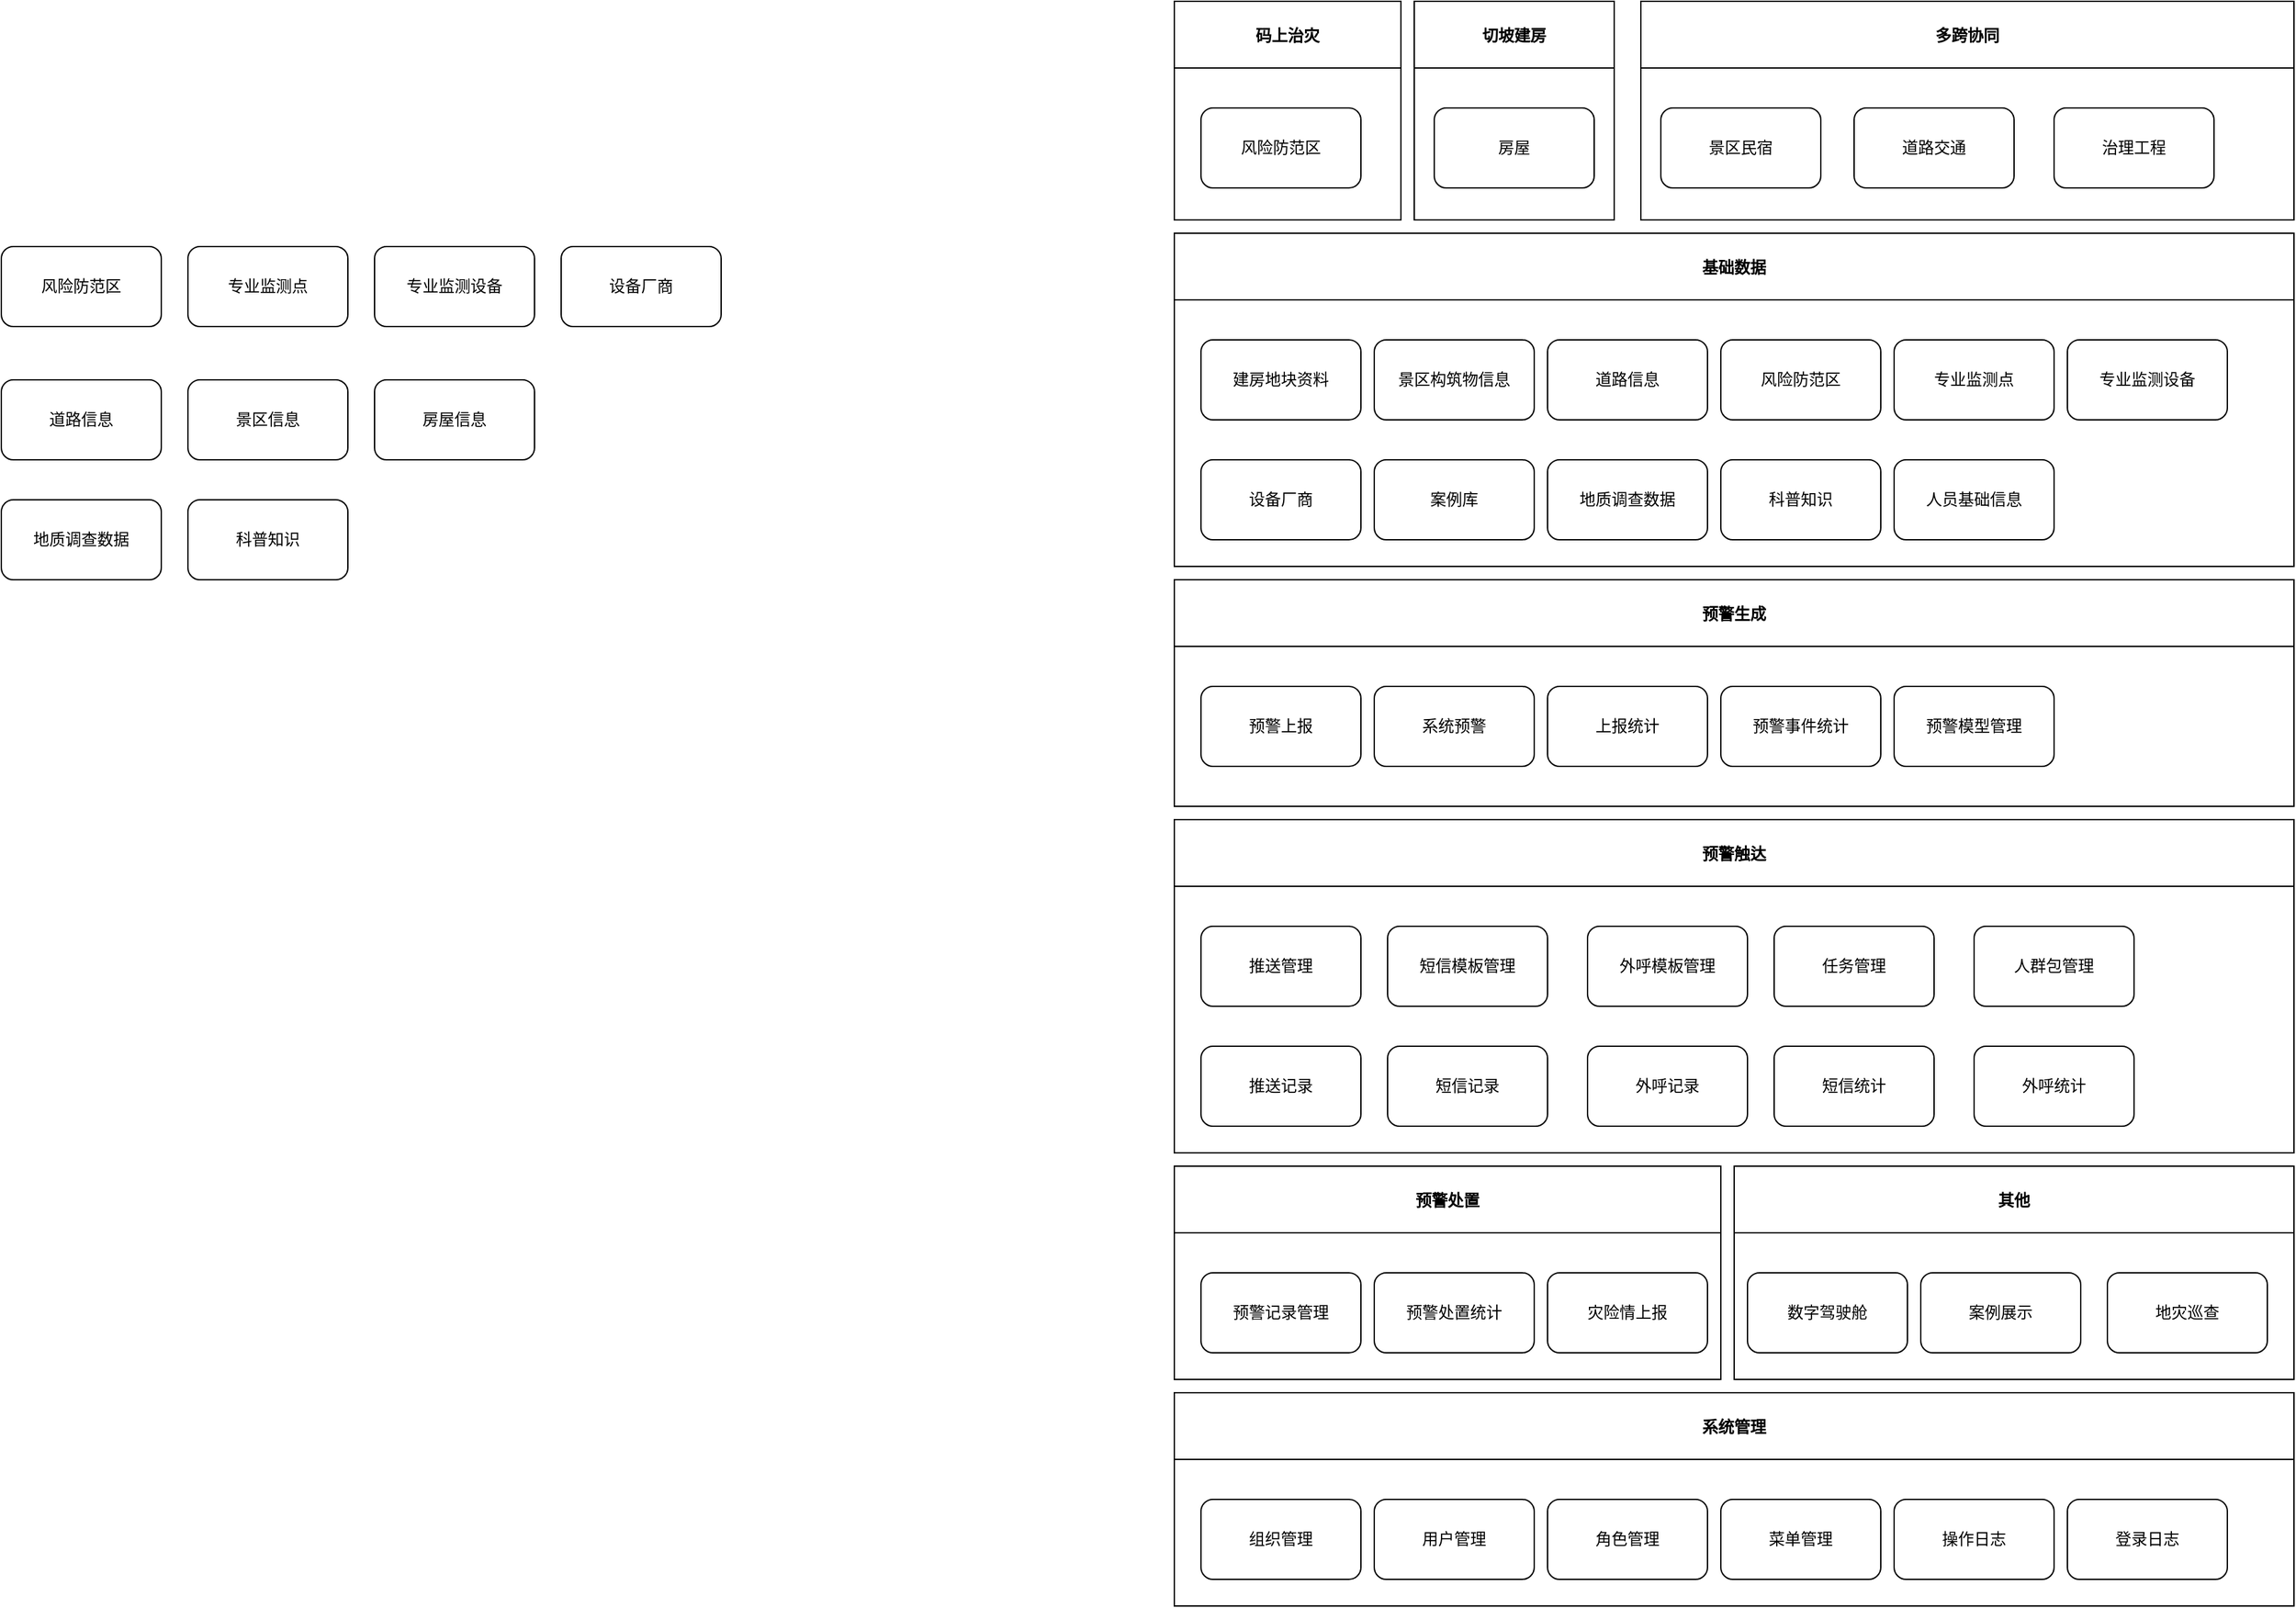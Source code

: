 <mxfile version="20.2.3" type="github">
  <diagram id="kn4RItxIjhbV55qoLQgQ" name="Page-1">
    <mxGraphModel dx="3151" dy="2005" grid="1" gridSize="10" guides="1" tooltips="1" connect="1" arrows="1" fold="1" page="1" pageScale="1" pageWidth="827" pageHeight="1169" math="0" shadow="0">
      <root>
        <mxCell id="0" />
        <mxCell id="1" parent="0" />
        <mxCell id="KBvXtt3DKamvC6KUMFuS-26" value="切坡建房" style="swimlane;fontColor=default;strokeColor=default;fillColor=default;startSize=50;" parent="1" vertex="1">
          <mxGeometry y="-584" width="150" height="164" as="geometry" />
        </mxCell>
        <mxCell id="KBvXtt3DKamvC6KUMFuS-29" value="&lt;span&gt;房屋&lt;/span&gt;" style="whiteSpace=wrap;html=1;rounded=1;labelBackgroundColor=default;fillColor=default;strokeColor=default;fontColor=default;" parent="KBvXtt3DKamvC6KUMFuS-26" vertex="1">
          <mxGeometry x="15" y="80" width="120" height="60" as="geometry" />
        </mxCell>
        <mxCell id="KBvXtt3DKamvC6KUMFuS-31" value="基础数据" style="swimlane;fontColor=default;strokeColor=default;fillColor=default;startSize=50;" parent="1" vertex="1">
          <mxGeometry x="-180" y="-410" width="840" height="250" as="geometry" />
        </mxCell>
        <mxCell id="KBvXtt3DKamvC6KUMFuS-49" value="风险防范区" style="rounded=1;whiteSpace=wrap;html=1;labelBackgroundColor=default;fontColor=default;strokeColor=default;fillColor=default;" parent="KBvXtt3DKamvC6KUMFuS-31" vertex="1">
          <mxGeometry x="410" y="80" width="120" height="60" as="geometry" />
        </mxCell>
        <mxCell id="KBvXtt3DKamvC6KUMFuS-50" value="专业监测点" style="rounded=1;whiteSpace=wrap;html=1;labelBackgroundColor=default;fontColor=default;strokeColor=default;fillColor=default;" parent="KBvXtt3DKamvC6KUMFuS-31" vertex="1">
          <mxGeometry x="540" y="80" width="120" height="60" as="geometry" />
        </mxCell>
        <mxCell id="KBvXtt3DKamvC6KUMFuS-51" value="专业监测设备" style="rounded=1;whiteSpace=wrap;html=1;labelBackgroundColor=default;fontColor=default;strokeColor=default;fillColor=default;" parent="KBvXtt3DKamvC6KUMFuS-31" vertex="1">
          <mxGeometry x="670" y="80" width="120" height="60" as="geometry" />
        </mxCell>
        <mxCell id="KBvXtt3DKamvC6KUMFuS-52" value="设备厂商" style="rounded=1;whiteSpace=wrap;html=1;labelBackgroundColor=default;fontColor=default;strokeColor=default;fillColor=default;" parent="KBvXtt3DKamvC6KUMFuS-31" vertex="1">
          <mxGeometry x="20" y="170" width="120" height="60" as="geometry" />
        </mxCell>
        <mxCell id="KBvXtt3DKamvC6KUMFuS-53" value="案例库" style="rounded=1;whiteSpace=wrap;html=1;labelBackgroundColor=default;fontColor=default;strokeColor=default;fillColor=default;" parent="KBvXtt3DKamvC6KUMFuS-31" vertex="1">
          <mxGeometry x="150" y="170" width="120" height="60" as="geometry" />
        </mxCell>
        <mxCell id="KBvXtt3DKamvC6KUMFuS-54" value="地质调查数据" style="rounded=1;whiteSpace=wrap;html=1;labelBackgroundColor=default;fontColor=default;strokeColor=default;fillColor=default;" parent="KBvXtt3DKamvC6KUMFuS-31" vertex="1">
          <mxGeometry x="280" y="170" width="120" height="60" as="geometry" />
        </mxCell>
        <mxCell id="KBvXtt3DKamvC6KUMFuS-55" value="科普知识" style="rounded=1;whiteSpace=wrap;html=1;labelBackgroundColor=default;fontColor=default;strokeColor=default;fillColor=default;" parent="KBvXtt3DKamvC6KUMFuS-31" vertex="1">
          <mxGeometry x="410" y="170" width="120" height="60" as="geometry" />
        </mxCell>
        <mxCell id="KBvXtt3DKamvC6KUMFuS-16" value="建房地块资料" style="whiteSpace=wrap;html=1;rounded=1;fillColor=default;strokeColor=default;fontColor=default;labelBackgroundColor=default;" parent="KBvXtt3DKamvC6KUMFuS-31" vertex="1">
          <mxGeometry x="20" y="80" width="120" height="60" as="geometry" />
        </mxCell>
        <mxCell id="KBvXtt3DKamvC6KUMFuS-114" value="景区构筑物信息" style="whiteSpace=wrap;html=1;rounded=1;fillColor=default;strokeColor=default;fontColor=default;labelBackgroundColor=default;" parent="KBvXtt3DKamvC6KUMFuS-31" vertex="1">
          <mxGeometry x="150" y="80" width="120" height="60" as="geometry" />
        </mxCell>
        <mxCell id="KBvXtt3DKamvC6KUMFuS-115" value="道路信息" style="whiteSpace=wrap;html=1;rounded=1;fillColor=default;strokeColor=default;fontColor=default;labelBackgroundColor=default;" parent="KBvXtt3DKamvC6KUMFuS-31" vertex="1">
          <mxGeometry x="280" y="80" width="120" height="60" as="geometry" />
        </mxCell>
        <mxCell id="KBvXtt3DKamvC6KUMFuS-124" value="人员基础信息" style="rounded=1;whiteSpace=wrap;html=1;labelBackgroundColor=default;fontColor=default;strokeColor=default;fillColor=default;" parent="KBvXtt3DKamvC6KUMFuS-31" vertex="1">
          <mxGeometry x="540" y="170" width="120" height="60" as="geometry" />
        </mxCell>
        <mxCell id="KBvXtt3DKamvC6KUMFuS-56" value="预警生成" style="swimlane;fontColor=default;strokeColor=default;fillColor=default;startSize=50;" parent="1" vertex="1">
          <mxGeometry x="-180" y="-150" width="840" height="170" as="geometry" />
        </mxCell>
        <mxCell id="KBvXtt3DKamvC6KUMFuS-57" value="系统预警" style="rounded=1;whiteSpace=wrap;html=1;labelBackgroundColor=default;fontColor=default;strokeColor=default;fillColor=default;" parent="KBvXtt3DKamvC6KUMFuS-56" vertex="1">
          <mxGeometry x="150" y="80" width="120" height="60" as="geometry" />
        </mxCell>
        <mxCell id="KBvXtt3DKamvC6KUMFuS-64" value="预警上报" style="rounded=1;whiteSpace=wrap;html=1;labelBackgroundColor=default;fontColor=default;strokeColor=default;fillColor=default;" parent="KBvXtt3DKamvC6KUMFuS-56" vertex="1">
          <mxGeometry x="20" y="80" width="120" height="60" as="geometry" />
        </mxCell>
        <mxCell id="KBvXtt3DKamvC6KUMFuS-68" value="上报统计" style="rounded=1;whiteSpace=wrap;html=1;labelBackgroundColor=default;fontColor=default;strokeColor=default;fillColor=default;" parent="KBvXtt3DKamvC6KUMFuS-56" vertex="1">
          <mxGeometry x="280" y="80" width="120" height="60" as="geometry" />
        </mxCell>
        <mxCell id="KBvXtt3DKamvC6KUMFuS-69" value="预警事件统计" style="rounded=1;whiteSpace=wrap;html=1;labelBackgroundColor=default;fontColor=default;strokeColor=default;fillColor=default;" parent="KBvXtt3DKamvC6KUMFuS-56" vertex="1">
          <mxGeometry x="410" y="80" width="120" height="60" as="geometry" />
        </mxCell>
        <mxCell id="KBvXtt3DKamvC6KUMFuS-70" value="预警模型管理" style="rounded=1;whiteSpace=wrap;html=1;labelBackgroundColor=default;fontColor=default;strokeColor=default;fillColor=default;" parent="KBvXtt3DKamvC6KUMFuS-56" vertex="1">
          <mxGeometry x="540" y="80" width="120" height="60" as="geometry" />
        </mxCell>
        <mxCell id="KBvXtt3DKamvC6KUMFuS-65" value="预警处置" style="swimlane;fontColor=default;strokeColor=default;fillColor=default;startSize=50;" parent="1" vertex="1">
          <mxGeometry x="-180" y="290" width="410" height="160" as="geometry" />
        </mxCell>
        <mxCell id="KBvXtt3DKamvC6KUMFuS-66" value="灾险情上报" style="rounded=1;whiteSpace=wrap;html=1;labelBackgroundColor=default;fontColor=default;strokeColor=default;fillColor=default;" parent="KBvXtt3DKamvC6KUMFuS-65" vertex="1">
          <mxGeometry x="280" y="80" width="120" height="60" as="geometry" />
        </mxCell>
        <mxCell id="KBvXtt3DKamvC6KUMFuS-72" value="预警处置统计" style="rounded=1;whiteSpace=wrap;html=1;labelBackgroundColor=default;fontColor=default;strokeColor=default;fillColor=default;" parent="KBvXtt3DKamvC6KUMFuS-65" vertex="1">
          <mxGeometry x="150" y="80" width="120" height="60" as="geometry" />
        </mxCell>
        <mxCell id="KBvXtt3DKamvC6KUMFuS-71" value="预警记录管理" style="rounded=1;whiteSpace=wrap;html=1;labelBackgroundColor=default;fontColor=default;strokeColor=default;fillColor=default;" parent="KBvXtt3DKamvC6KUMFuS-65" vertex="1">
          <mxGeometry x="20" y="80" width="120" height="60" as="geometry" />
        </mxCell>
        <mxCell id="KBvXtt3DKamvC6KUMFuS-84" value="其他" style="swimlane;fontColor=default;strokeColor=default;fillColor=default;startSize=50;" parent="1" vertex="1">
          <mxGeometry x="240" y="290" width="420" height="160" as="geometry" />
        </mxCell>
        <mxCell id="KBvXtt3DKamvC6KUMFuS-85" value="案例展示" style="rounded=1;whiteSpace=wrap;html=1;labelBackgroundColor=default;fontColor=default;strokeColor=default;fillColor=default;" parent="KBvXtt3DKamvC6KUMFuS-84" vertex="1">
          <mxGeometry x="140" y="80" width="120" height="60" as="geometry" />
        </mxCell>
        <mxCell id="KBvXtt3DKamvC6KUMFuS-86" value="数字驾驶舱" style="rounded=1;whiteSpace=wrap;html=1;labelBackgroundColor=default;fontColor=default;strokeColor=default;fillColor=default;" parent="KBvXtt3DKamvC6KUMFuS-84" vertex="1">
          <mxGeometry x="10" y="80" width="120" height="60" as="geometry" />
        </mxCell>
        <mxCell id="KBvXtt3DKamvC6KUMFuS-67" value="地灾巡查" style="rounded=1;whiteSpace=wrap;html=1;labelBackgroundColor=default;fontColor=default;strokeColor=default;fillColor=default;" parent="KBvXtt3DKamvC6KUMFuS-84" vertex="1">
          <mxGeometry x="280" y="80" width="120" height="60" as="geometry" />
        </mxCell>
        <mxCell id="KBvXtt3DKamvC6KUMFuS-96" value="系统管理" style="swimlane;fontColor=default;strokeColor=default;fillColor=default;startSize=50;" parent="1" vertex="1">
          <mxGeometry x="-180" y="460" width="840" height="160" as="geometry" />
        </mxCell>
        <mxCell id="KBvXtt3DKamvC6KUMFuS-97" value="用户管理" style="rounded=1;whiteSpace=wrap;html=1;labelBackgroundColor=default;fontColor=default;strokeColor=default;fillColor=default;" parent="KBvXtt3DKamvC6KUMFuS-96" vertex="1">
          <mxGeometry x="150" y="80" width="120" height="60" as="geometry" />
        </mxCell>
        <mxCell id="KBvXtt3DKamvC6KUMFuS-98" value="组织管理" style="rounded=1;whiteSpace=wrap;html=1;labelBackgroundColor=default;fontColor=default;strokeColor=default;fillColor=default;" parent="KBvXtt3DKamvC6KUMFuS-96" vertex="1">
          <mxGeometry x="20" y="80" width="120" height="60" as="geometry" />
        </mxCell>
        <mxCell id="KBvXtt3DKamvC6KUMFuS-99" value="角色管理" style="rounded=1;whiteSpace=wrap;html=1;labelBackgroundColor=default;fontColor=default;strokeColor=default;fillColor=default;" parent="KBvXtt3DKamvC6KUMFuS-96" vertex="1">
          <mxGeometry x="280" y="80" width="120" height="60" as="geometry" />
        </mxCell>
        <mxCell id="KBvXtt3DKamvC6KUMFuS-100" value="菜单管理" style="rounded=1;whiteSpace=wrap;html=1;labelBackgroundColor=default;fontColor=default;strokeColor=default;fillColor=default;" parent="KBvXtt3DKamvC6KUMFuS-96" vertex="1">
          <mxGeometry x="410" y="80" width="120" height="60" as="geometry" />
        </mxCell>
        <mxCell id="KBvXtt3DKamvC6KUMFuS-101" value="操作日志" style="rounded=1;whiteSpace=wrap;html=1;labelBackgroundColor=default;fontColor=default;strokeColor=default;fillColor=default;" parent="KBvXtt3DKamvC6KUMFuS-96" vertex="1">
          <mxGeometry x="540" y="80" width="120" height="60" as="geometry" />
        </mxCell>
        <mxCell id="KBvXtt3DKamvC6KUMFuS-102" value="登录日志" style="rounded=1;whiteSpace=wrap;html=1;labelBackgroundColor=default;fontColor=default;strokeColor=default;fillColor=default;" parent="KBvXtt3DKamvC6KUMFuS-96" vertex="1">
          <mxGeometry x="670" y="80" width="120" height="60" as="geometry" />
        </mxCell>
        <mxCell id="KBvXtt3DKamvC6KUMFuS-103" value="预警触达" style="swimlane;fontColor=default;strokeColor=default;fillColor=default;startSize=50;" parent="1" vertex="1">
          <mxGeometry x="-180" y="30" width="840" height="250" as="geometry" />
        </mxCell>
        <mxCell id="KBvXtt3DKamvC6KUMFuS-104" value="短信模板管理" style="rounded=1;whiteSpace=wrap;html=1;labelBackgroundColor=default;fontColor=default;strokeColor=default;fillColor=default;" parent="KBvXtt3DKamvC6KUMFuS-103" vertex="1">
          <mxGeometry x="160" y="80" width="120" height="60" as="geometry" />
        </mxCell>
        <mxCell id="KBvXtt3DKamvC6KUMFuS-105" value="推送管理" style="rounded=1;whiteSpace=wrap;html=1;labelBackgroundColor=default;fontColor=default;strokeColor=default;fillColor=default;" parent="KBvXtt3DKamvC6KUMFuS-103" vertex="1">
          <mxGeometry x="20" y="80" width="120" height="60" as="geometry" />
        </mxCell>
        <mxCell id="KBvXtt3DKamvC6KUMFuS-106" value="外呼模板管理" style="rounded=1;whiteSpace=wrap;html=1;labelBackgroundColor=default;fontColor=default;strokeColor=default;fillColor=default;" parent="KBvXtt3DKamvC6KUMFuS-103" vertex="1">
          <mxGeometry x="310" y="80" width="120" height="60" as="geometry" />
        </mxCell>
        <mxCell id="KBvXtt3DKamvC6KUMFuS-107" value="任务管理" style="rounded=1;whiteSpace=wrap;html=1;labelBackgroundColor=default;fontColor=default;strokeColor=default;fillColor=default;" parent="KBvXtt3DKamvC6KUMFuS-103" vertex="1">
          <mxGeometry x="450" y="80" width="120" height="60" as="geometry" />
        </mxCell>
        <mxCell id="KBvXtt3DKamvC6KUMFuS-108" value="人群包管理" style="rounded=1;whiteSpace=wrap;html=1;labelBackgroundColor=default;fontColor=default;strokeColor=default;fillColor=default;" parent="KBvXtt3DKamvC6KUMFuS-103" vertex="1">
          <mxGeometry x="600" y="80" width="120" height="60" as="geometry" />
        </mxCell>
        <mxCell id="KBvXtt3DKamvC6KUMFuS-109" value="短信记录" style="rounded=1;whiteSpace=wrap;html=1;labelBackgroundColor=default;fontColor=default;strokeColor=default;fillColor=default;" parent="KBvXtt3DKamvC6KUMFuS-103" vertex="1">
          <mxGeometry x="160" y="170" width="120" height="60" as="geometry" />
        </mxCell>
        <mxCell id="KBvXtt3DKamvC6KUMFuS-110" value="外呼记录" style="rounded=1;whiteSpace=wrap;html=1;labelBackgroundColor=default;fontColor=default;strokeColor=default;fillColor=default;" parent="KBvXtt3DKamvC6KUMFuS-103" vertex="1">
          <mxGeometry x="310" y="170" width="120" height="60" as="geometry" />
        </mxCell>
        <mxCell id="KBvXtt3DKamvC6KUMFuS-111" value="推送记录" style="rounded=1;whiteSpace=wrap;html=1;labelBackgroundColor=default;fontColor=default;strokeColor=default;fillColor=default;" parent="KBvXtt3DKamvC6KUMFuS-103" vertex="1">
          <mxGeometry x="20" y="170" width="120" height="60" as="geometry" />
        </mxCell>
        <mxCell id="KBvXtt3DKamvC6KUMFuS-112" value="短信统计" style="rounded=1;whiteSpace=wrap;html=1;labelBackgroundColor=default;fontColor=default;strokeColor=default;fillColor=default;" parent="KBvXtt3DKamvC6KUMFuS-103" vertex="1">
          <mxGeometry x="450" y="170" width="120" height="60" as="geometry" />
        </mxCell>
        <mxCell id="KBvXtt3DKamvC6KUMFuS-113" value="外呼统计" style="rounded=1;whiteSpace=wrap;html=1;labelBackgroundColor=default;fontColor=default;strokeColor=default;fillColor=default;" parent="KBvXtt3DKamvC6KUMFuS-103" vertex="1">
          <mxGeometry x="600" y="170" width="120" height="60" as="geometry" />
        </mxCell>
        <mxCell id="KBvXtt3DKamvC6KUMFuS-117" value="码上治灾" style="swimlane;fontColor=default;strokeColor=default;fillColor=default;startSize=50;" parent="1" vertex="1">
          <mxGeometry x="-180" y="-584" width="170" height="164" as="geometry" />
        </mxCell>
        <mxCell id="KBvXtt3DKamvC6KUMFuS-120" value="&lt;span&gt;风险防范区&lt;/span&gt;" style="whiteSpace=wrap;html=1;rounded=1;labelBackgroundColor=default;fillColor=default;strokeColor=default;fontColor=default;" parent="KBvXtt3DKamvC6KUMFuS-117" vertex="1">
          <mxGeometry x="20" y="80" width="120" height="60" as="geometry" />
        </mxCell>
        <mxCell id="KBvXtt3DKamvC6KUMFuS-122" value="多跨协同" style="swimlane;fontColor=default;strokeColor=default;fillColor=default;startSize=50;" parent="1" vertex="1">
          <mxGeometry x="170" y="-584" width="490" height="164" as="geometry" />
        </mxCell>
        <mxCell id="KBvXtt3DKamvC6KUMFuS-123" value="景区民宿" style="whiteSpace=wrap;html=1;rounded=1;labelBackgroundColor=default;fillColor=default;strokeColor=default;fontColor=default;" parent="KBvXtt3DKamvC6KUMFuS-122" vertex="1">
          <mxGeometry x="15" y="80" width="120" height="60" as="geometry" />
        </mxCell>
        <mxCell id="9Ti7W31jrC_eEioaEugP-2" value="道路交通" style="whiteSpace=wrap;html=1;rounded=1;labelBackgroundColor=default;fillColor=default;strokeColor=default;fontColor=default;" vertex="1" parent="KBvXtt3DKamvC6KUMFuS-122">
          <mxGeometry x="160" y="80" width="120" height="60" as="geometry" />
        </mxCell>
        <mxCell id="9Ti7W31jrC_eEioaEugP-3" value="治理工程" style="whiteSpace=wrap;html=1;rounded=1;labelBackgroundColor=default;fillColor=default;strokeColor=default;fontColor=default;" vertex="1" parent="KBvXtt3DKamvC6KUMFuS-122">
          <mxGeometry x="310" y="80" width="120" height="60" as="geometry" />
        </mxCell>
        <mxCell id="JdrErczT4LOosdwgvOKh-1" value="风险防范区" style="rounded=1;whiteSpace=wrap;html=1;labelBackgroundColor=default;fontColor=default;strokeColor=default;fillColor=default;" parent="1" vertex="1">
          <mxGeometry x="-1060" y="-400" width="120" height="60" as="geometry" />
        </mxCell>
        <mxCell id="JdrErczT4LOosdwgvOKh-2" value="专业监测点" style="rounded=1;whiteSpace=wrap;html=1;labelBackgroundColor=default;fontColor=default;strokeColor=default;fillColor=default;" parent="1" vertex="1">
          <mxGeometry x="-920" y="-400" width="120" height="60" as="geometry" />
        </mxCell>
        <mxCell id="JdrErczT4LOosdwgvOKh-3" value="专业监测设备" style="rounded=1;whiteSpace=wrap;html=1;labelBackgroundColor=default;fontColor=default;strokeColor=default;fillColor=default;" parent="1" vertex="1">
          <mxGeometry x="-780" y="-400" width="120" height="60" as="geometry" />
        </mxCell>
        <mxCell id="JdrErczT4LOosdwgvOKh-4" value="设备厂商" style="rounded=1;whiteSpace=wrap;html=1;labelBackgroundColor=default;fontColor=default;strokeColor=default;fillColor=default;" parent="1" vertex="1">
          <mxGeometry x="-640" y="-400" width="120" height="60" as="geometry" />
        </mxCell>
        <mxCell id="JdrErczT4LOosdwgvOKh-6" value="地质调查数据" style="rounded=1;whiteSpace=wrap;html=1;labelBackgroundColor=default;fontColor=default;strokeColor=default;fillColor=default;" parent="1" vertex="1">
          <mxGeometry x="-1060" y="-210" width="120" height="60" as="geometry" />
        </mxCell>
        <mxCell id="JdrErczT4LOosdwgvOKh-7" value="科普知识" style="rounded=1;whiteSpace=wrap;html=1;labelBackgroundColor=default;fontColor=default;strokeColor=default;fillColor=default;" parent="1" vertex="1">
          <mxGeometry x="-920" y="-210" width="120" height="60" as="geometry" />
        </mxCell>
        <mxCell id="JdrErczT4LOosdwgvOKh-8" value="房屋信息" style="whiteSpace=wrap;html=1;rounded=1;fillColor=default;strokeColor=default;fontColor=default;labelBackgroundColor=default;" parent="1" vertex="1">
          <mxGeometry x="-780" y="-300" width="120" height="60" as="geometry" />
        </mxCell>
        <mxCell id="JdrErczT4LOosdwgvOKh-10" value="道路信息" style="whiteSpace=wrap;html=1;rounded=1;fillColor=default;strokeColor=default;fontColor=default;labelBackgroundColor=default;" parent="1" vertex="1">
          <mxGeometry x="-1060" y="-300" width="120" height="60" as="geometry" />
        </mxCell>
        <mxCell id="JdrErczT4LOosdwgvOKh-12" value="景区信息" style="whiteSpace=wrap;html=1;rounded=1;fillColor=default;strokeColor=default;fontColor=default;labelBackgroundColor=default;" parent="1" vertex="1">
          <mxGeometry x="-920" y="-300" width="120" height="60" as="geometry" />
        </mxCell>
      </root>
    </mxGraphModel>
  </diagram>
</mxfile>
